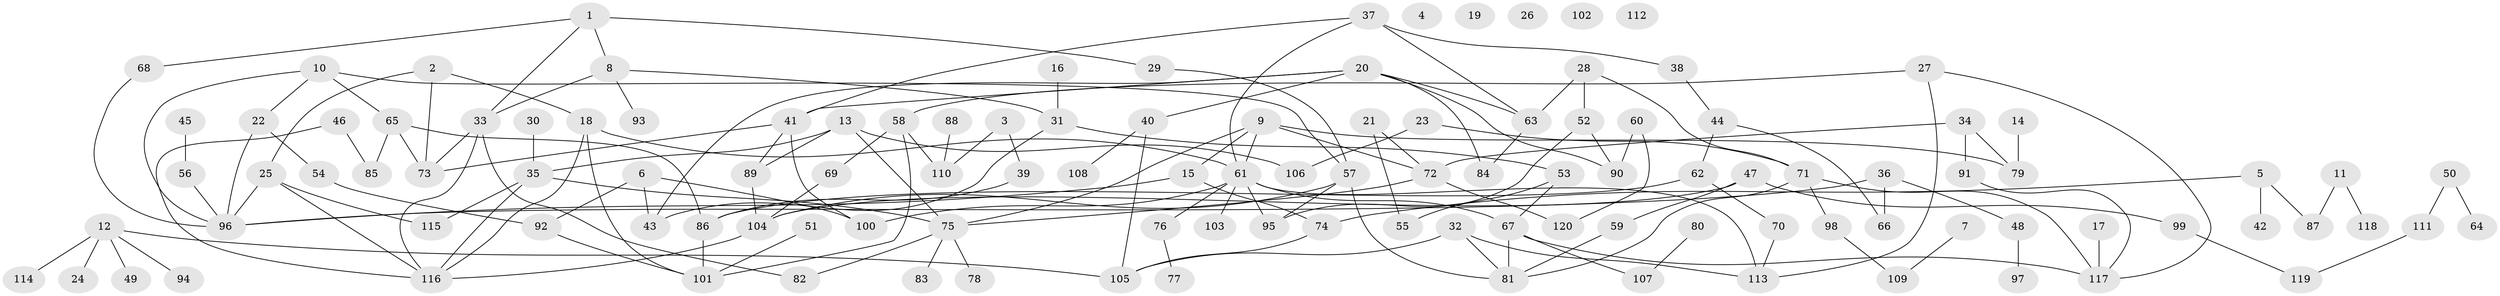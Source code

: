 // Generated by graph-tools (version 1.1) at 2025/12/03/09/25 04:12:52]
// undirected, 120 vertices, 163 edges
graph export_dot {
graph [start="1"]
  node [color=gray90,style=filled];
  1;
  2;
  3;
  4;
  5;
  6;
  7;
  8;
  9;
  10;
  11;
  12;
  13;
  14;
  15;
  16;
  17;
  18;
  19;
  20;
  21;
  22;
  23;
  24;
  25;
  26;
  27;
  28;
  29;
  30;
  31;
  32;
  33;
  34;
  35;
  36;
  37;
  38;
  39;
  40;
  41;
  42;
  43;
  44;
  45;
  46;
  47;
  48;
  49;
  50;
  51;
  52;
  53;
  54;
  55;
  56;
  57;
  58;
  59;
  60;
  61;
  62;
  63;
  64;
  65;
  66;
  67;
  68;
  69;
  70;
  71;
  72;
  73;
  74;
  75;
  76;
  77;
  78;
  79;
  80;
  81;
  82;
  83;
  84;
  85;
  86;
  87;
  88;
  89;
  90;
  91;
  92;
  93;
  94;
  95;
  96;
  97;
  98;
  99;
  100;
  101;
  102;
  103;
  104;
  105;
  106;
  107;
  108;
  109;
  110;
  111;
  112;
  113;
  114;
  115;
  116;
  117;
  118;
  119;
  120;
  1 -- 8;
  1 -- 29;
  1 -- 33;
  1 -- 68;
  2 -- 18;
  2 -- 25;
  2 -- 73;
  3 -- 39;
  3 -- 110;
  5 -- 42;
  5 -- 74;
  5 -- 87;
  6 -- 43;
  6 -- 92;
  6 -- 100;
  7 -- 109;
  8 -- 31;
  8 -- 33;
  8 -- 93;
  9 -- 15;
  9 -- 61;
  9 -- 72;
  9 -- 75;
  9 -- 79;
  10 -- 22;
  10 -- 57;
  10 -- 65;
  10 -- 96;
  11 -- 87;
  11 -- 118;
  12 -- 24;
  12 -- 49;
  12 -- 94;
  12 -- 105;
  12 -- 114;
  13 -- 35;
  13 -- 75;
  13 -- 89;
  13 -- 106;
  14 -- 79;
  15 -- 74;
  15 -- 96;
  16 -- 31;
  17 -- 117;
  18 -- 61;
  18 -- 101;
  18 -- 116;
  20 -- 40;
  20 -- 41;
  20 -- 43;
  20 -- 63;
  20 -- 84;
  20 -- 90;
  21 -- 55;
  21 -- 72;
  22 -- 54;
  22 -- 96;
  23 -- 71;
  23 -- 106;
  25 -- 96;
  25 -- 115;
  25 -- 116;
  27 -- 58;
  27 -- 113;
  27 -- 117;
  28 -- 52;
  28 -- 63;
  28 -- 71;
  29 -- 57;
  30 -- 35;
  31 -- 43;
  31 -- 53;
  32 -- 81;
  32 -- 105;
  32 -- 113;
  33 -- 73;
  33 -- 82;
  33 -- 116;
  34 -- 72;
  34 -- 79;
  34 -- 91;
  35 -- 75;
  35 -- 115;
  35 -- 116;
  36 -- 48;
  36 -- 66;
  36 -- 96;
  37 -- 38;
  37 -- 41;
  37 -- 61;
  37 -- 63;
  38 -- 44;
  39 -- 86;
  40 -- 105;
  40 -- 108;
  41 -- 73;
  41 -- 89;
  41 -- 100;
  44 -- 62;
  44 -- 66;
  45 -- 56;
  46 -- 85;
  46 -- 116;
  47 -- 59;
  47 -- 99;
  47 -- 104;
  48 -- 97;
  50 -- 64;
  50 -- 111;
  51 -- 101;
  52 -- 90;
  52 -- 95;
  53 -- 55;
  53 -- 67;
  54 -- 92;
  56 -- 96;
  57 -- 81;
  57 -- 95;
  57 -- 104;
  58 -- 69;
  58 -- 101;
  58 -- 110;
  59 -- 81;
  60 -- 90;
  60 -- 120;
  61 -- 67;
  61 -- 76;
  61 -- 95;
  61 -- 100;
  61 -- 103;
  61 -- 113;
  62 -- 70;
  62 -- 86;
  63 -- 84;
  65 -- 73;
  65 -- 85;
  65 -- 86;
  67 -- 81;
  67 -- 107;
  67 -- 117;
  68 -- 96;
  69 -- 104;
  70 -- 113;
  71 -- 81;
  71 -- 98;
  71 -- 117;
  72 -- 75;
  72 -- 120;
  74 -- 105;
  75 -- 78;
  75 -- 82;
  75 -- 83;
  76 -- 77;
  80 -- 107;
  86 -- 101;
  88 -- 110;
  89 -- 104;
  91 -- 117;
  92 -- 101;
  98 -- 109;
  99 -- 119;
  104 -- 116;
  111 -- 119;
}
